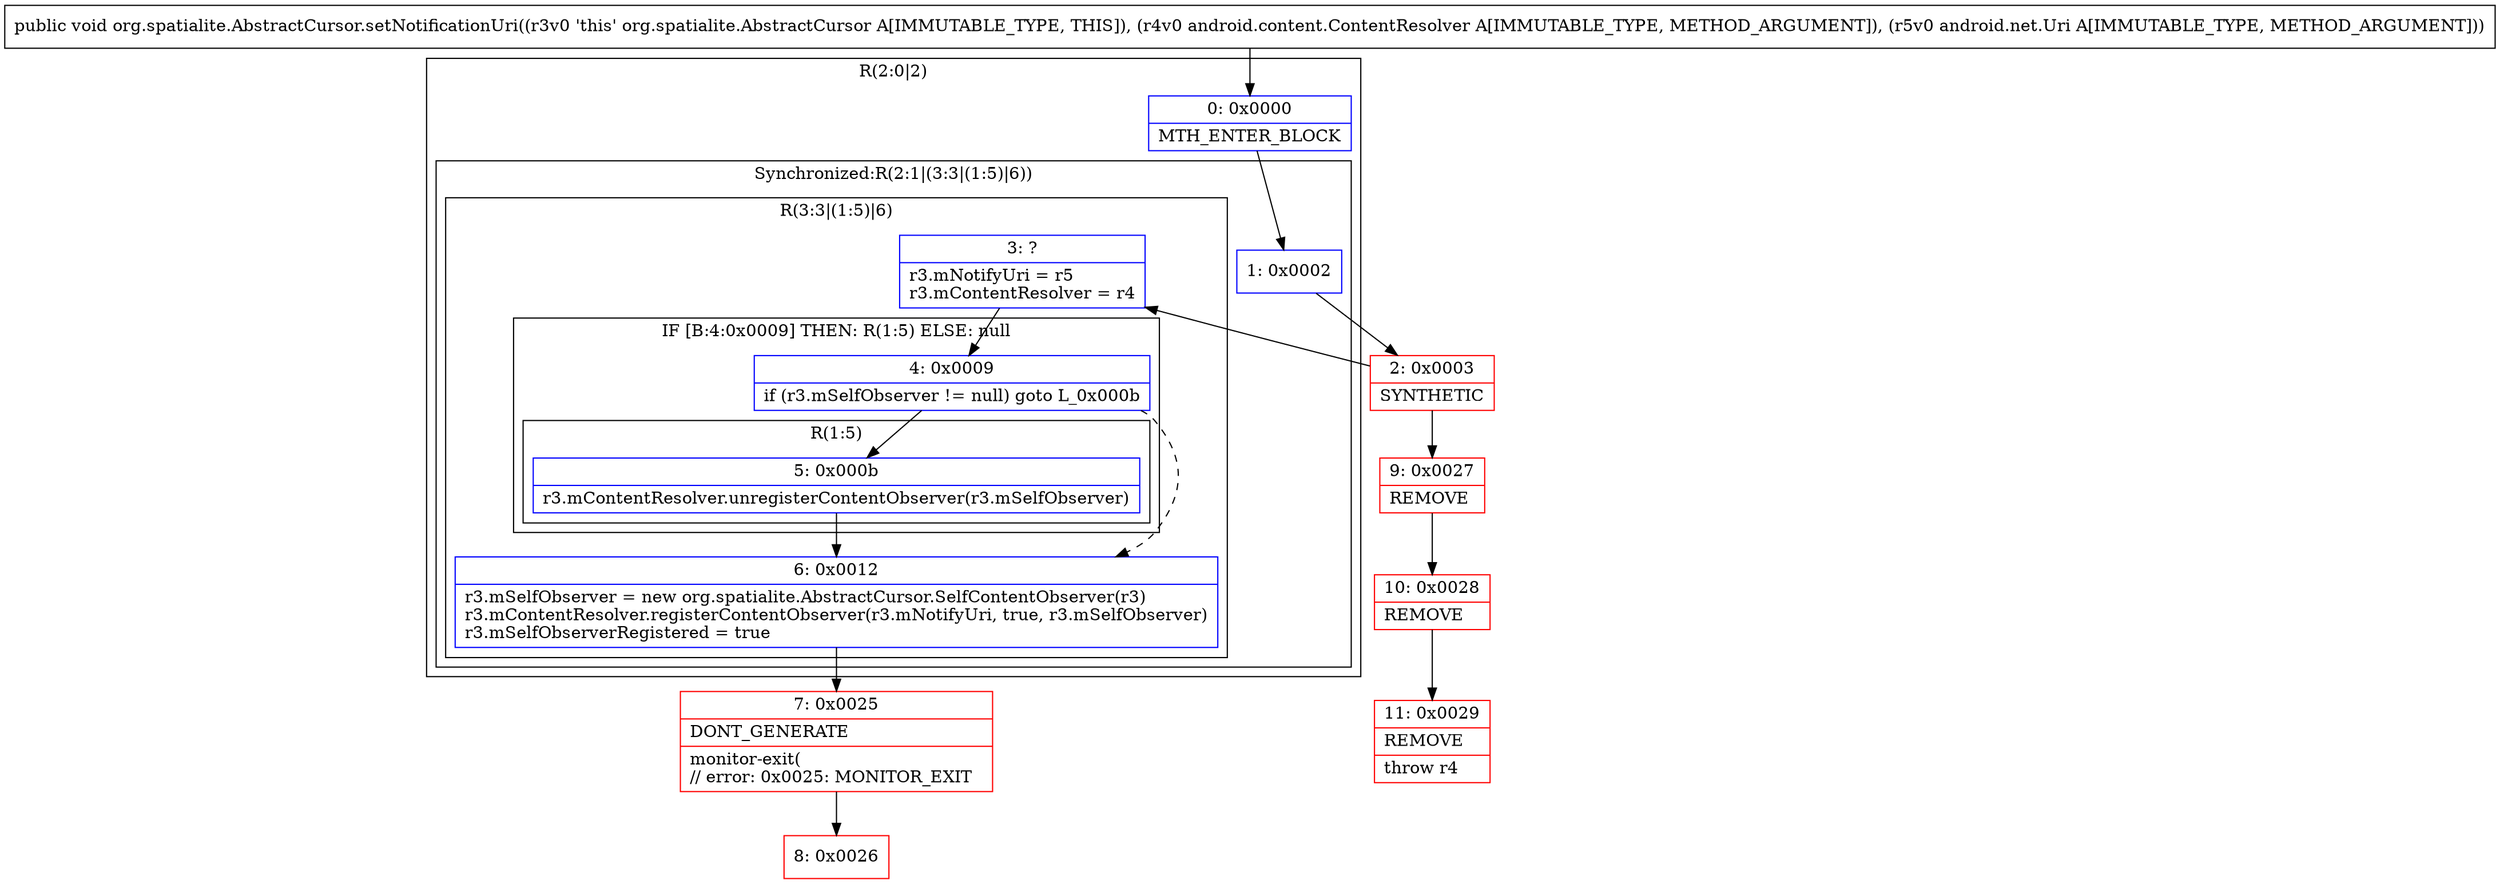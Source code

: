 digraph "CFG fororg.spatialite.AbstractCursor.setNotificationUri(Landroid\/content\/ContentResolver;Landroid\/net\/Uri;)V" {
subgraph cluster_Region_2146722253 {
label = "R(2:0|2)";
node [shape=record,color=blue];
Node_0 [shape=record,label="{0\:\ 0x0000|MTH_ENTER_BLOCK\l}"];
subgraph cluster_SynchronizedRegion_1824564207 {
label = "Synchronized:R(2:1|(3:3|(1:5)|6))";
node [shape=record,color=blue];
Node_1 [shape=record,label="{1\:\ 0x0002}"];
subgraph cluster_Region_1086567715 {
label = "R(3:3|(1:5)|6)";
node [shape=record,color=blue];
Node_3 [shape=record,label="{3\:\ ?|r3.mNotifyUri = r5\lr3.mContentResolver = r4\l}"];
subgraph cluster_IfRegion_2040283475 {
label = "IF [B:4:0x0009] THEN: R(1:5) ELSE: null";
node [shape=record,color=blue];
Node_4 [shape=record,label="{4\:\ 0x0009|if (r3.mSelfObserver != null) goto L_0x000b\l}"];
subgraph cluster_Region_624606628 {
label = "R(1:5)";
node [shape=record,color=blue];
Node_5 [shape=record,label="{5\:\ 0x000b|r3.mContentResolver.unregisterContentObserver(r3.mSelfObserver)\l}"];
}
}
Node_6 [shape=record,label="{6\:\ 0x0012|r3.mSelfObserver = new org.spatialite.AbstractCursor.SelfContentObserver(r3)\lr3.mContentResolver.registerContentObserver(r3.mNotifyUri, true, r3.mSelfObserver)\lr3.mSelfObserverRegistered = true\l}"];
}
}
}
Node_2 [shape=record,color=red,label="{2\:\ 0x0003|SYNTHETIC\l}"];
Node_7 [shape=record,color=red,label="{7\:\ 0x0025|DONT_GENERATE\l|monitor\-exit(\l\/\/ error: 0x0025: MONITOR_EXIT  \l}"];
Node_8 [shape=record,color=red,label="{8\:\ 0x0026}"];
Node_9 [shape=record,color=red,label="{9\:\ 0x0027|REMOVE\l}"];
Node_10 [shape=record,color=red,label="{10\:\ 0x0028|REMOVE\l}"];
Node_11 [shape=record,color=red,label="{11\:\ 0x0029|REMOVE\l|throw r4\l}"];
MethodNode[shape=record,label="{public void org.spatialite.AbstractCursor.setNotificationUri((r3v0 'this' org.spatialite.AbstractCursor A[IMMUTABLE_TYPE, THIS]), (r4v0 android.content.ContentResolver A[IMMUTABLE_TYPE, METHOD_ARGUMENT]), (r5v0 android.net.Uri A[IMMUTABLE_TYPE, METHOD_ARGUMENT])) }"];
MethodNode -> Node_0;
Node_0 -> Node_1;
Node_1 -> Node_2;
Node_3 -> Node_4;
Node_4 -> Node_5;
Node_4 -> Node_6[style=dashed];
Node_5 -> Node_6;
Node_6 -> Node_7;
Node_2 -> Node_3;
Node_2 -> Node_9;
Node_7 -> Node_8;
Node_9 -> Node_10;
Node_10 -> Node_11;
}


